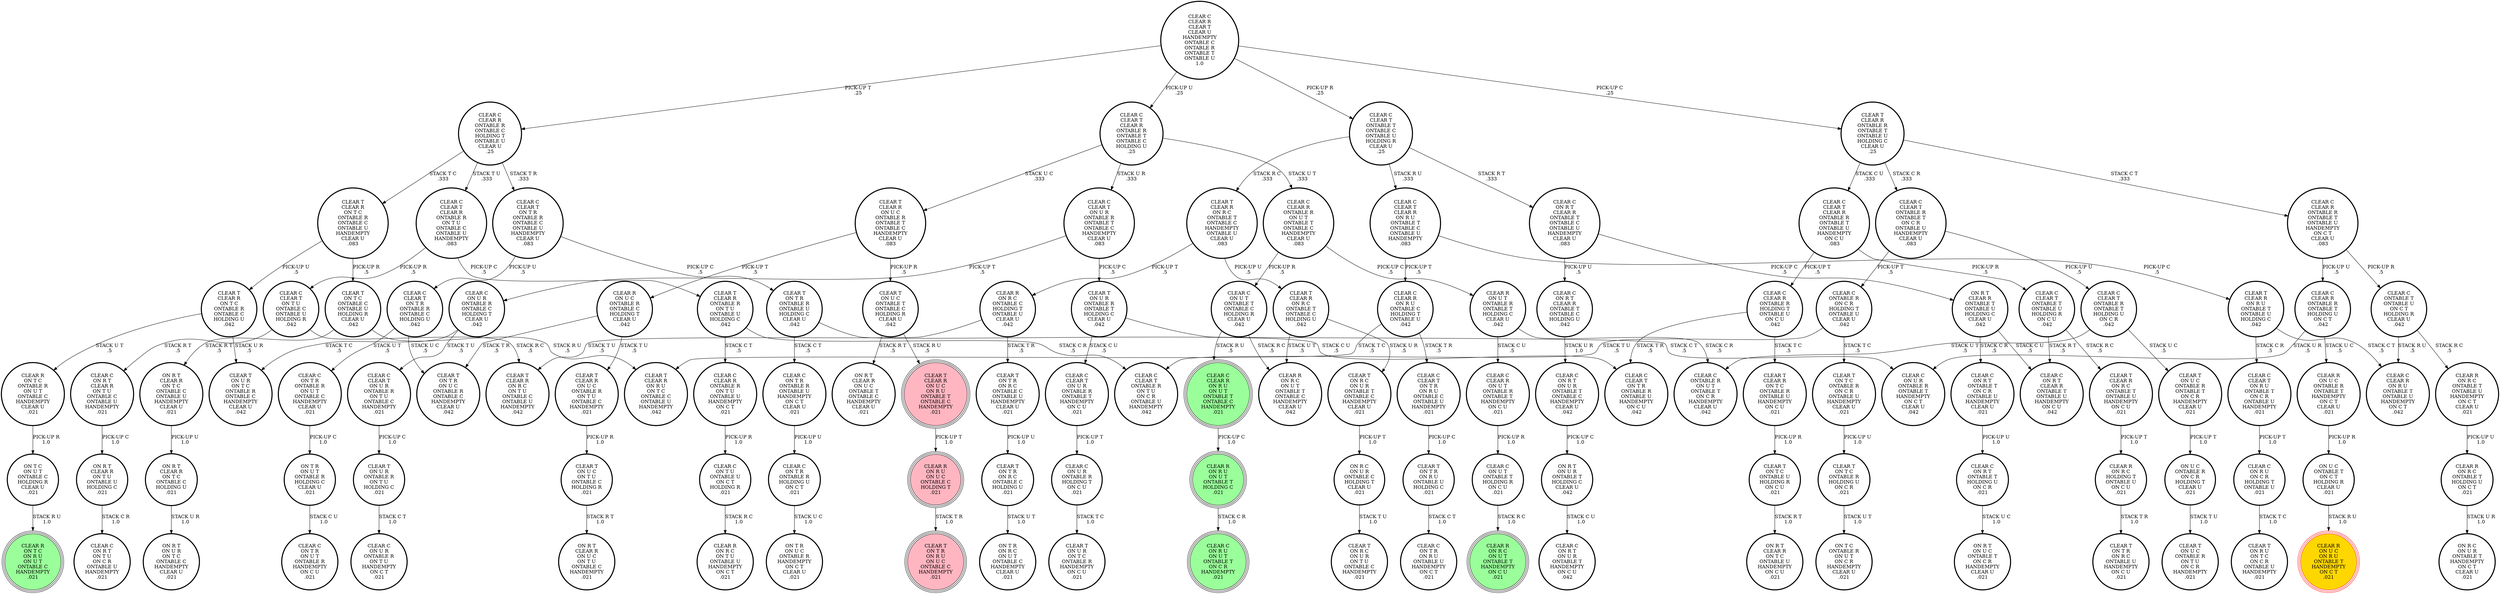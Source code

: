 digraph {
"CLEAR R\nON R C\nONTABLE T\nHOLDING U\nON C T\n.021\n" -> "ON R C\nON U R\nONTABLE T\nHANDEMPTY\nON C T\nCLEAR U\n.021\n"[label="STACK U R\n1.0\n"];
"CLEAR C\nON T R\nONTABLE R\nHOLDING U\nON C T\n.021\n" -> "ON T R\nON U C\nONTABLE R\nHANDEMPTY\nON C T\nCLEAR U\n.021\n"[label="STACK U C\n1.0\n"];
"CLEAR T\nCLEAR R\nON R C\nONTABLE T\nONTABLE C\nHOLDING U\n.042\n" -> "CLEAR T\nON R C\nON U R\nONTABLE T\nONTABLE C\nHANDEMPTY\nCLEAR U\n.021\n"[label="STACK U R\n.5\n"];
"CLEAR T\nCLEAR R\nON R C\nONTABLE T\nONTABLE C\nHOLDING U\n.042\n" -> "CLEAR R\nON R C\nON U T\nONTABLE T\nONTABLE C\nHANDEMPTY\nCLEAR U\n.042\n"[label="STACK U T\n.5\n"];
"CLEAR T\nON T R\nONTABLE R\nONTABLE U\nHOLDING C\nCLEAR U\n.042\n" -> "CLEAR C\nON T R\nONTABLE R\nONTABLE U\nHANDEMPTY\nON C T\nCLEAR U\n.021\n"[label="STACK C T\n.5\n"];
"CLEAR T\nON T R\nONTABLE R\nONTABLE U\nHOLDING C\nCLEAR U\n.042\n" -> "CLEAR C\nCLEAR T\nON T R\nONTABLE R\nONTABLE U\nHANDEMPTY\nON C U\n.042\n"[label="STACK C U\n.5\n"];
"CLEAR C\nON R T\nON U R\nONTABLE T\nONTABLE C\nHANDEMPTY\nCLEAR U\n.042\n" -> "ON R T\nON U R\nONTABLE T\nHOLDING C\nCLEAR U\n.042\n"[label="PICK-UP C\n1.0\n"];
"CLEAR C\nONTABLE T\nONTABLE U\nON C T\nHOLDING R\nCLEAR U\n.042\n" -> "CLEAR R\nON R C\nONTABLE T\nONTABLE U\nHANDEMPTY\nON C T\nCLEAR U\n.021\n"[label="STACK R C\n.5\n"];
"CLEAR C\nONTABLE T\nONTABLE U\nON C T\nHOLDING R\nCLEAR U\n.042\n" -> "CLEAR C\nCLEAR R\nON R U\nONTABLE T\nONTABLE U\nHANDEMPTY\nON C T\n.042\n"[label="STACK R U\n.5\n"];
"CLEAR T\nON T R\nON R U\nONTABLE U\nHOLDING C\n.021\n" -> "CLEAR C\nON T R\nON R U\nONTABLE U\nHANDEMPTY\nON C T\n.021\n"[label="STACK C T\n1.0\n"];
"CLEAR C\nCLEAR R\nONTABLE R\nONTABLE C\nHOLDING T\nONTABLE U\nCLEAR U\n.25\n" -> "CLEAR C\nCLEAR T\nCLEAR R\nONTABLE R\nON T U\nONTABLE C\nONTABLE U\nHANDEMPTY\n.083\n"[label="STACK T U\n.333\n"];
"CLEAR C\nCLEAR R\nONTABLE R\nONTABLE C\nHOLDING T\nONTABLE U\nCLEAR U\n.25\n" -> "CLEAR T\nCLEAR R\nON T C\nONTABLE R\nONTABLE C\nONTABLE U\nHANDEMPTY\nCLEAR U\n.083\n"[label="STACK T C\n.333\n"];
"CLEAR C\nCLEAR R\nONTABLE R\nONTABLE C\nHOLDING T\nONTABLE U\nCLEAR U\n.25\n" -> "CLEAR C\nCLEAR T\nON T R\nONTABLE R\nONTABLE C\nONTABLE U\nHANDEMPTY\nCLEAR U\n.083\n"[label="STACK T R\n.333\n"];
"CLEAR T\nCLEAR R\nON U C\nON R U\nONTABLE T\nONTABLE C\nHANDEMPTY\n.021\n" -> "CLEAR R\nON R U\nON U C\nONTABLE C\nHOLDING T\n.021\n"[label="PICK-UP T\n1.0\n"];
"CLEAR R\nON R C\nONTABLE C\nHOLDING T\nONTABLE U\nCLEAR U\n.042\n" -> "CLEAR T\nCLEAR R\nON R C\nON T U\nONTABLE C\nONTABLE U\nHANDEMPTY\n.042\n"[label="STACK T U\n.5\n"];
"CLEAR R\nON R C\nONTABLE C\nHOLDING T\nONTABLE U\nCLEAR U\n.042\n" -> "CLEAR T\nON T R\nON R C\nONTABLE C\nONTABLE U\nHANDEMPTY\nCLEAR U\n.021\n"[label="STACK T R\n.5\n"];
"CLEAR C\nCLEAR T\nON T R\nON R U\nONTABLE C\nONTABLE U\nHANDEMPTY\n.021\n" -> "CLEAR T\nON T R\nON R U\nONTABLE U\nHOLDING C\n.021\n"[label="PICK-UP C\n1.0\n"];
"CLEAR C\nON U R\nONTABLE R\nONTABLE C\nHOLDING T\nCLEAR U\n.042\n" -> "CLEAR T\nON U R\nON T C\nONTABLE R\nONTABLE C\nHANDEMPTY\nCLEAR U\n.042\n"[label="STACK T C\n.5\n"];
"CLEAR C\nON U R\nONTABLE R\nONTABLE C\nHOLDING T\nCLEAR U\n.042\n" -> "CLEAR C\nCLEAR T\nON U R\nONTABLE R\nON T U\nONTABLE C\nHANDEMPTY\n.021\n"[label="STACK T U\n.5\n"];
"CLEAR T\nON T R\nON R C\nONTABLE C\nHOLDING U\n.021\n" -> "ON T R\nON R C\nON U T\nONTABLE C\nHANDEMPTY\nCLEAR U\n.021\n"[label="STACK U T\n1.0\n"];
"CLEAR C\nCLEAR T\nON U R\nONTABLE R\nONTABLE T\nONTABLE C\nHANDEMPTY\nCLEAR U\n.083\n" -> "CLEAR T\nON U R\nONTABLE R\nONTABLE T\nHOLDING C\nCLEAR U\n.042\n"[label="PICK-UP C\n.5\n"];
"CLEAR C\nCLEAR T\nON U R\nONTABLE R\nONTABLE T\nONTABLE C\nHANDEMPTY\nCLEAR U\n.083\n" -> "CLEAR C\nON U R\nONTABLE R\nONTABLE C\nHOLDING T\nCLEAR U\n.042\n"[label="PICK-UP T\n.5\n"];
"CLEAR C\nON T R\nONTABLE R\nON U T\nONTABLE C\nHANDEMPTY\nCLEAR U\n.021\n" -> "ON T R\nON U T\nONTABLE R\nHOLDING C\nCLEAR U\n.021\n"[label="PICK-UP C\n1.0\n"];
"CLEAR C\nON U T\nONTABLE T\nHOLDING R\nON C U\n.021\n" -> "CLEAR R\nON R C\nON U T\nONTABLE T\nHANDEMPTY\nON C U\n.021\n"[label="STACK R C\n1.0\n"];
"CLEAR T\nCLEAR R\nON U C\nONTABLE R\nON T U\nONTABLE C\nHANDEMPTY\n.021\n" -> "CLEAR T\nON U C\nON T U\nONTABLE C\nHOLDING R\n.021\n"[label="PICK-UP R\n1.0\n"];
"CLEAR R\nON U T\nONTABLE R\nONTABLE T\nHOLDING C\nCLEAR U\n.042\n" -> "CLEAR C\nONTABLE R\nON U T\nONTABLE T\nON C R\nHANDEMPTY\nCLEAR U\n.042\n"[label="STACK C R\n.5\n"];
"CLEAR R\nON U T\nONTABLE R\nONTABLE T\nHOLDING C\nCLEAR U\n.042\n" -> "CLEAR C\nCLEAR R\nON U T\nONTABLE R\nONTABLE T\nHANDEMPTY\nON C U\n.021\n"[label="STACK C U\n.5\n"];
"CLEAR C\nCLEAR R\nONTABLE R\nHOLDING T\nONTABLE U\nON C U\n.042\n" -> "CLEAR C\nCLEAR T\nON T R\nONTABLE R\nONTABLE U\nHANDEMPTY\nON C U\n.042\n"[label="STACK T R\n.5\n"];
"CLEAR C\nCLEAR R\nONTABLE R\nHOLDING T\nONTABLE U\nON C U\n.042\n" -> "CLEAR T\nCLEAR R\nON T C\nONTABLE R\nONTABLE U\nHANDEMPTY\nON C U\n.021\n"[label="STACK T C\n.5\n"];
"CLEAR C\nCLEAR T\nCLEAR R\nONTABLE R\nONTABLE T\nONTABLE U\nHANDEMPTY\nON C U\n.083\n" -> "CLEAR C\nCLEAR R\nONTABLE R\nHOLDING T\nONTABLE U\nON C U\n.042\n"[label="PICK-UP T\n.5\n"];
"CLEAR C\nCLEAR T\nCLEAR R\nONTABLE R\nONTABLE T\nONTABLE U\nHANDEMPTY\nON C U\n.083\n" -> "CLEAR C\nCLEAR T\nONTABLE T\nONTABLE U\nHOLDING R\nON C U\n.042\n"[label="PICK-UP R\n.5\n"];
"ON U C\nONTABLE R\nON C R\nHOLDING T\nCLEAR U\n.021\n" -> "CLEAR T\nON U C\nONTABLE R\nON T U\nON C R\nHANDEMPTY\n.021\n"[label="STACK T U\n1.0\n"];
"CLEAR C\nON T U\nONTABLE U\nON C T\nHOLDING R\n.021\n" -> "CLEAR R\nON R C\nON T U\nONTABLE U\nHANDEMPTY\nON C T\n.021\n"[label="STACK R C\n1.0\n"];
"CLEAR T\nCLEAR R\nON T C\nONTABLE R\nONTABLE C\nHOLDING U\n.042\n" -> "CLEAR T\nON U R\nON T C\nONTABLE R\nONTABLE C\nHANDEMPTY\nCLEAR U\n.042\n"[label="STACK U R\n.5\n"];
"CLEAR T\nCLEAR R\nON T C\nONTABLE R\nONTABLE C\nHOLDING U\n.042\n" -> "CLEAR R\nON T C\nONTABLE R\nON U T\nONTABLE C\nHANDEMPTY\nCLEAR U\n.021\n"[label="STACK U T\n.5\n"];
"CLEAR T\nON T C\nONTABLE U\nHOLDING R\nON C U\n.021\n" -> "ON R T\nCLEAR R\nON T C\nONTABLE U\nHANDEMPTY\nON C U\n.021\n"[label="STACK R T\n1.0\n"];
"ON R C\nON U R\nONTABLE C\nHOLDING T\nCLEAR U\n.021\n" -> "CLEAR T\nON R C\nON U R\nON T U\nONTABLE C\nHANDEMPTY\n.021\n"[label="STACK T U\n1.0\n"];
"CLEAR C\nCLEAR R\nON R U\nON U T\nONTABLE T\nONTABLE C\nHANDEMPTY\n.021\n" -> "CLEAR R\nON R U\nON U T\nONTABLE T\nHOLDING C\n.021\n"[label="PICK-UP C\n1.0\n"];
"ON R T\nCLEAR R\nON T C\nONTABLE C\nHOLDING U\n.021\n" -> "ON R T\nON U R\nON T C\nONTABLE C\nHANDEMPTY\nCLEAR U\n.021\n"[label="STACK U R\n1.0\n"];
"CLEAR T\nON R C\nON U R\nONTABLE T\nONTABLE C\nHANDEMPTY\nCLEAR U\n.021\n" -> "ON R C\nON U R\nONTABLE C\nHOLDING T\nCLEAR U\n.021\n"[label="PICK-UP T\n1.0\n"];
"CLEAR R\nON T C\nONTABLE R\nON U T\nONTABLE C\nHANDEMPTY\nCLEAR U\n.021\n" -> "ON T C\nON U T\nONTABLE C\nHOLDING R\nCLEAR U\n.021\n"[label="PICK-UP R\n1.0\n"];
"CLEAR C\nCLEAR R\nONTABLE R\nONTABLE T\nONTABLE U\nHANDEMPTY\nON C T\nCLEAR U\n.083\n" -> "CLEAR C\nONTABLE T\nONTABLE U\nON C T\nHOLDING R\nCLEAR U\n.042\n"[label="PICK-UP R\n.5\n"];
"CLEAR C\nCLEAR R\nONTABLE R\nONTABLE T\nONTABLE U\nHANDEMPTY\nON C T\nCLEAR U\n.083\n" -> "CLEAR C\nCLEAR R\nONTABLE R\nONTABLE T\nHOLDING U\nON C T\n.042\n"[label="PICK-UP U\n.5\n"];
"CLEAR C\nON T R\nONTABLE R\nONTABLE U\nHANDEMPTY\nON C T\nCLEAR U\n.021\n" -> "CLEAR C\nON T R\nONTABLE R\nHOLDING U\nON C T\n.021\n"[label="PICK-UP U\n1.0\n"];
"CLEAR T\nON U R\nONTABLE R\nON T U\nHOLDING C\n.021\n" -> "CLEAR C\nON U R\nONTABLE R\nON T U\nHANDEMPTY\nON C T\n.021\n"[label="STACK C T\n1.0\n"];
"ON R T\nCLEAR R\nON T U\nONTABLE U\nHOLDING C\n.021\n" -> "CLEAR C\nON R T\nON T U\nON C R\nONTABLE U\nHANDEMPTY\n.021\n"[label="STACK C R\n1.0\n"];
"CLEAR C\nON R T\nCLEAR R\nONTABLE T\nONTABLE C\nHOLDING U\n.042\n" -> "CLEAR C\nON R T\nON U R\nONTABLE T\nONTABLE C\nHANDEMPTY\nCLEAR U\n.042\n"[label="STACK U R\n1.0\n"];
"CLEAR C\nCLEAR T\nON T R\nONTABLE R\nONTABLE C\nONTABLE U\nHANDEMPTY\nCLEAR U\n.083\n" -> "CLEAR C\nCLEAR T\nON T R\nONTABLE R\nONTABLE C\nHOLDING U\n.042\n"[label="PICK-UP U\n.5\n"];
"CLEAR C\nCLEAR T\nON T R\nONTABLE R\nONTABLE C\nONTABLE U\nHANDEMPTY\nCLEAR U\n.083\n" -> "CLEAR T\nON T R\nONTABLE R\nONTABLE U\nHOLDING C\nCLEAR U\n.042\n"[label="PICK-UP C\n.5\n"];
"CLEAR C\nCLEAR T\nCLEAR R\nONTABLE R\nON T U\nONTABLE C\nONTABLE U\nHANDEMPTY\n.083\n" -> "CLEAR T\nCLEAR R\nONTABLE R\nON T U\nONTABLE U\nHOLDING C\n.042\n"[label="PICK-UP C\n.5\n"];
"CLEAR C\nCLEAR T\nCLEAR R\nONTABLE R\nON T U\nONTABLE C\nONTABLE U\nHANDEMPTY\n.083\n" -> "CLEAR C\nCLEAR T\nON T U\nONTABLE C\nONTABLE U\nHOLDING R\n.042\n"[label="PICK-UP R\n.5\n"];
"CLEAR C\nONTABLE R\nON C R\nHOLDING T\nONTABLE U\nCLEAR U\n.042\n" -> "CLEAR C\nCLEAR T\nONTABLE R\nON T U\nON C R\nONTABLE U\nHANDEMPTY\n.042\n"[label="STACK T U\n.5\n"];
"CLEAR C\nONTABLE R\nON C R\nHOLDING T\nONTABLE U\nCLEAR U\n.042\n" -> "CLEAR T\nON T C\nONTABLE R\nON C R\nONTABLE U\nHANDEMPTY\nCLEAR U\n.021\n"[label="STACK T C\n.5\n"];
"CLEAR C\nON R T\nONTABLE T\nHOLDING U\nON C R\n.021\n" -> "ON R T\nON U C\nONTABLE T\nON C R\nHANDEMPTY\nCLEAR U\n.021\n"[label="STACK U C\n1.0\n"];
"ON R T\nON U R\nONTABLE T\nHOLDING C\nCLEAR U\n.042\n" -> "CLEAR C\nON R T\nON U R\nONTABLE T\nHANDEMPTY\nON C U\n.042\n"[label="STACK C U\n1.0\n"];
"CLEAR C\nCLEAR R\nON U T\nONTABLE R\nONTABLE T\nHANDEMPTY\nON C U\n.021\n" -> "CLEAR C\nON U T\nONTABLE T\nHOLDING R\nON C U\n.021\n"[label="PICK-UP R\n1.0\n"];
"CLEAR T\nON T R\nON R C\nONTABLE C\nONTABLE U\nHANDEMPTY\nCLEAR U\n.021\n" -> "CLEAR T\nON T R\nON R C\nONTABLE C\nHOLDING U\n.021\n"[label="PICK-UP U\n1.0\n"];
"ON T C\nON U T\nONTABLE C\nHOLDING R\nCLEAR U\n.021\n" -> "CLEAR R\nON T C\nON R U\nON U T\nONTABLE C\nHANDEMPTY\n.021\n"[label="STACK R U\n1.0\n"];
"ON U C\nONTABLE T\nON C T\nHOLDING R\nCLEAR U\n.021\n" -> "CLEAR R\nON U C\nON R U\nONTABLE T\nHANDEMPTY\nON C T\n.021\n"[label="STACK R U\n1.0\n"];
"CLEAR C\nCLEAR R\nON R U\nONTABLE C\nHOLDING T\nONTABLE U\n.042\n" -> "CLEAR C\nCLEAR T\nON T R\nON R U\nONTABLE C\nONTABLE U\nHANDEMPTY\n.021\n"[label="STACK T R\n.5\n"];
"CLEAR C\nCLEAR R\nON R U\nONTABLE C\nHOLDING T\nONTABLE U\n.042\n" -> "CLEAR T\nCLEAR R\nON R U\nON T C\nONTABLE C\nONTABLE U\nHANDEMPTY\n.042\n"[label="STACK T C\n.5\n"];
"CLEAR T\nON T C\nONTABLE C\nONTABLE U\nHOLDING R\nCLEAR U\n.042\n" -> "ON R T\nCLEAR R\nON T C\nONTABLE C\nONTABLE U\nHANDEMPTY\nCLEAR U\n.021\n"[label="STACK R T\n.5\n"];
"CLEAR T\nON T C\nONTABLE C\nONTABLE U\nHOLDING R\nCLEAR U\n.042\n" -> "CLEAR T\nCLEAR R\nON R U\nON T C\nONTABLE C\nONTABLE U\nHANDEMPTY\n.042\n"[label="STACK R U\n.5\n"];
"CLEAR R\nON R U\nON U T\nONTABLE T\nHOLDING C\n.021\n" -> "CLEAR C\nON R U\nON U T\nONTABLE T\nON C R\nHANDEMPTY\n.021\n"[label="STACK C R\n1.0\n"];
"CLEAR R\nON R C\nHOLDING T\nONTABLE U\nON C U\n.021\n" -> "CLEAR T\nON T R\nON R C\nONTABLE U\nHANDEMPTY\nON C U\n.021\n"[label="STACK T R\n1.0\n"];
"CLEAR T\nCLEAR R\nON T C\nONTABLE R\nONTABLE C\nONTABLE U\nHANDEMPTY\nCLEAR U\n.083\n" -> "CLEAR T\nCLEAR R\nON T C\nONTABLE R\nONTABLE C\nHOLDING U\n.042\n"[label="PICK-UP U\n.5\n"];
"CLEAR T\nCLEAR R\nON T C\nONTABLE R\nONTABLE C\nONTABLE U\nHANDEMPTY\nCLEAR U\n.083\n" -> "CLEAR T\nON T C\nONTABLE C\nONTABLE U\nHOLDING R\nCLEAR U\n.042\n"[label="PICK-UP R\n.5\n"];
"ON R T\nCLEAR R\nONTABLE T\nONTABLE U\nHOLDING C\nCLEAR U\n.042\n" -> "CLEAR C\nON R T\nCLEAR R\nONTABLE T\nONTABLE U\nHANDEMPTY\nON C U\n.042\n"[label="STACK C U\n.5\n"];
"ON R T\nCLEAR R\nONTABLE T\nONTABLE U\nHOLDING C\nCLEAR U\n.042\n" -> "CLEAR C\nON R T\nONTABLE T\nON C R\nONTABLE U\nHANDEMPTY\nCLEAR U\n.021\n"[label="STACK C R\n.5\n"];
"CLEAR T\nON U C\nON T U\nONTABLE C\nHOLDING R\n.021\n" -> "ON R T\nCLEAR R\nON U C\nON T U\nONTABLE C\nHANDEMPTY\n.021\n"[label="STACK R T\n1.0\n"];
"CLEAR R\nON R C\nONTABLE T\nONTABLE U\nHANDEMPTY\nON C T\nCLEAR U\n.021\n" -> "CLEAR R\nON R C\nONTABLE T\nHOLDING U\nON C T\n.021\n"[label="PICK-UP U\n1.0\n"];
"CLEAR T\nCLEAR R\nON U C\nONTABLE R\nONTABLE T\nONTABLE C\nHANDEMPTY\nCLEAR U\n.083\n" -> "CLEAR R\nON U C\nONTABLE R\nONTABLE C\nHOLDING T\nCLEAR U\n.042\n"[label="PICK-UP T\n.5\n"];
"CLEAR T\nCLEAR R\nON U C\nONTABLE R\nONTABLE T\nONTABLE C\nHANDEMPTY\nCLEAR U\n.083\n" -> "CLEAR T\nON U C\nONTABLE T\nONTABLE C\nHOLDING R\nCLEAR U\n.042\n"[label="PICK-UP R\n.5\n"];
"CLEAR T\nCLEAR R\nON R C\nONTABLE T\nONTABLE C\nHANDEMPTY\nONTABLE U\nCLEAR U\n.083\n" -> "CLEAR T\nCLEAR R\nON R C\nONTABLE T\nONTABLE C\nHOLDING U\n.042\n"[label="PICK-UP U\n.5\n"];
"CLEAR T\nCLEAR R\nON R C\nONTABLE T\nONTABLE C\nHANDEMPTY\nONTABLE U\nCLEAR U\n.083\n" -> "CLEAR R\nON R C\nONTABLE C\nHOLDING T\nONTABLE U\nCLEAR U\n.042\n"[label="PICK-UP T\n.5\n"];
"CLEAR C\nCLEAR R\nONTABLE R\nONTABLE T\nHOLDING U\nON C T\n.042\n" -> "CLEAR R\nON U C\nONTABLE R\nONTABLE T\nHANDEMPTY\nON C T\nCLEAR U\n.021\n"[label="STACK U C\n.5\n"];
"CLEAR C\nCLEAR R\nONTABLE R\nONTABLE T\nHOLDING U\nON C T\n.042\n" -> "CLEAR C\nON U R\nONTABLE R\nONTABLE T\nHANDEMPTY\nON C T\nCLEAR U\n.042\n"[label="STACK U R\n.5\n"];
"CLEAR C\nCLEAR T\nONTABLE T\nONTABLE U\nHOLDING R\nON C U\n.042\n" -> "CLEAR C\nON R T\nCLEAR R\nONTABLE T\nONTABLE U\nHANDEMPTY\nON C U\n.042\n"[label="STACK R T\n.5\n"];
"CLEAR C\nCLEAR T\nONTABLE T\nONTABLE U\nHOLDING R\nON C U\n.042\n" -> "CLEAR T\nCLEAR R\nON R C\nONTABLE T\nONTABLE U\nHANDEMPTY\nON C U\n.021\n"[label="STACK R C\n.5\n"];
"CLEAR T\nCLEAR R\nON R U\nONTABLE T\nONTABLE U\nHOLDING C\n.042\n" -> "CLEAR C\nCLEAR R\nON R U\nONTABLE T\nONTABLE U\nHANDEMPTY\nON C T\n.042\n"[label="STACK C T\n.5\n"];
"CLEAR T\nCLEAR R\nON R U\nONTABLE T\nONTABLE U\nHOLDING C\n.042\n" -> "CLEAR C\nCLEAR T\nON R U\nONTABLE T\nON C R\nONTABLE U\nHANDEMPTY\n.021\n"[label="STACK C R\n.5\n"];
"CLEAR C\nCLEAR T\nONTABLE R\nONTABLE T\nON C R\nONTABLE U\nHANDEMPTY\nCLEAR U\n.083\n" -> "CLEAR C\nONTABLE R\nON C R\nHOLDING T\nONTABLE U\nCLEAR U\n.042\n"[label="PICK-UP T\n.5\n"];
"CLEAR C\nCLEAR T\nONTABLE R\nONTABLE T\nON C R\nONTABLE U\nHANDEMPTY\nCLEAR U\n.083\n" -> "CLEAR C\nCLEAR T\nONTABLE R\nONTABLE T\nHOLDING U\nON C R\n.042\n"[label="PICK-UP U\n.5\n"];
"CLEAR C\nCLEAR T\nCLEAR R\nON R U\nONTABLE T\nONTABLE C\nONTABLE U\nHANDEMPTY\n.083\n" -> "CLEAR T\nCLEAR R\nON R U\nONTABLE T\nONTABLE U\nHOLDING C\n.042\n"[label="PICK-UP C\n.5\n"];
"CLEAR C\nCLEAR T\nCLEAR R\nON R U\nONTABLE T\nONTABLE C\nONTABLE U\nHANDEMPTY\n.083\n" -> "CLEAR C\nCLEAR R\nON R U\nONTABLE C\nHOLDING T\nONTABLE U\n.042\n"[label="PICK-UP T\n.5\n"];
"CLEAR C\nCLEAR T\nON T R\nONTABLE R\nONTABLE C\nHOLDING U\n.042\n" -> "CLEAR T\nON T R\nON U C\nONTABLE R\nONTABLE C\nHANDEMPTY\nCLEAR U\n.042\n"[label="STACK U C\n.5\n"];
"CLEAR C\nCLEAR T\nON T R\nONTABLE R\nONTABLE C\nHOLDING U\n.042\n" -> "CLEAR C\nON T R\nONTABLE R\nON U T\nONTABLE C\nHANDEMPTY\nCLEAR U\n.021\n"[label="STACK U T\n.5\n"];
"ON R T\nCLEAR R\nON T C\nONTABLE C\nONTABLE U\nHANDEMPTY\nCLEAR U\n.021\n" -> "ON R T\nCLEAR R\nON T C\nONTABLE C\nHOLDING U\n.021\n"[label="PICK-UP U\n1.0\n"];
"CLEAR T\nON U C\nONTABLE R\nONTABLE T\nON C R\nHANDEMPTY\nCLEAR U\n.021\n" -> "ON U C\nONTABLE R\nON C R\nHOLDING T\nCLEAR U\n.021\n"[label="PICK-UP T\n1.0\n"];
"ON T R\nON U T\nONTABLE R\nHOLDING C\nCLEAR U\n.021\n" -> "CLEAR C\nON T R\nON U T\nONTABLE R\nHANDEMPTY\nON C U\n.021\n"[label="STACK C U\n1.0\n"];
"CLEAR T\nCLEAR R\nON T C\nONTABLE R\nONTABLE U\nHANDEMPTY\nON C U\n.021\n" -> "CLEAR T\nON T C\nONTABLE U\nHOLDING R\nON C U\n.021\n"[label="PICK-UP R\n1.0\n"];
"CLEAR C\nCLEAR T\nCLEAR R\nONTABLE R\nONTABLE T\nONTABLE C\nHOLDING U\n.25\n" -> "CLEAR T\nCLEAR R\nON U C\nONTABLE R\nONTABLE T\nONTABLE C\nHANDEMPTY\nCLEAR U\n.083\n"[label="STACK U C\n.333\n"];
"CLEAR C\nCLEAR T\nCLEAR R\nONTABLE R\nONTABLE T\nONTABLE C\nHOLDING U\n.25\n" -> "CLEAR C\nCLEAR T\nON U R\nONTABLE R\nONTABLE T\nONTABLE C\nHANDEMPTY\nCLEAR U\n.083\n"[label="STACK U R\n.333\n"];
"CLEAR C\nCLEAR T\nCLEAR R\nONTABLE R\nONTABLE T\nONTABLE C\nHOLDING U\n.25\n" -> "CLEAR C\nCLEAR R\nONTABLE R\nON U T\nONTABLE T\nONTABLE C\nHANDEMPTY\nCLEAR U\n.083\n"[label="STACK U T\n.333\n"];
"CLEAR R\nON R U\nON U C\nONTABLE C\nHOLDING T\n.021\n" -> "CLEAR T\nON T R\nON R U\nON U C\nONTABLE C\nHANDEMPTY\n.021\n"[label="STACK T R\n1.0\n"];
"CLEAR C\nCLEAR T\nON U R\nONTABLE R\nON T U\nONTABLE C\nHANDEMPTY\n.021\n" -> "CLEAR T\nON U R\nONTABLE R\nON T U\nHOLDING C\n.021\n"[label="PICK-UP C\n1.0\n"];
"CLEAR C\nCLEAR R\nCLEAR T\nCLEAR U\nHANDEMPTY\nONTABLE C\nONTABLE R\nONTABLE T\nONTABLE U\n1.0\n" -> "CLEAR C\nCLEAR T\nONTABLE T\nONTABLE C\nONTABLE U\nHOLDING R\nCLEAR U\n.25\n"[label="PICK-UP R\n.25\n"];
"CLEAR C\nCLEAR R\nCLEAR T\nCLEAR U\nHANDEMPTY\nONTABLE C\nONTABLE R\nONTABLE T\nONTABLE U\n1.0\n" -> "CLEAR C\nCLEAR T\nCLEAR R\nONTABLE R\nONTABLE T\nONTABLE C\nHOLDING U\n.25\n"[label="PICK-UP U\n.25\n"];
"CLEAR C\nCLEAR R\nCLEAR T\nCLEAR U\nHANDEMPTY\nONTABLE C\nONTABLE R\nONTABLE T\nONTABLE U\n1.0\n" -> "CLEAR C\nCLEAR R\nONTABLE R\nONTABLE C\nHOLDING T\nONTABLE U\nCLEAR U\n.25\n"[label="PICK-UP T\n.25\n"];
"CLEAR C\nCLEAR R\nCLEAR T\nCLEAR U\nHANDEMPTY\nONTABLE C\nONTABLE R\nONTABLE T\nONTABLE U\n1.0\n" -> "CLEAR T\nCLEAR R\nONTABLE R\nONTABLE T\nONTABLE U\nHOLDING C\nCLEAR U\n.25\n"[label="PICK-UP C\n.25\n"];
"CLEAR T\nON T C\nONTABLE R\nHOLDING U\nON C R\n.021\n" -> "ON T C\nONTABLE R\nON U T\nON C R\nHANDEMPTY\nCLEAR U\n.021\n"[label="STACK U T\n1.0\n"];
"CLEAR C\nCLEAR T\nON U R\nONTABLE R\nONTABLE T\nHANDEMPTY\nON C U\n.021\n" -> "CLEAR C\nON U R\nONTABLE R\nHOLDING T\nON C U\n.021\n"[label="PICK-UP T\n1.0\n"];
"CLEAR C\nON R T\nCLEAR R\nONTABLE T\nONTABLE C\nONTABLE U\nHANDEMPTY\nCLEAR U\n.083\n" -> "ON R T\nCLEAR R\nONTABLE T\nONTABLE U\nHOLDING C\nCLEAR U\n.042\n"[label="PICK-UP C\n.5\n"];
"CLEAR C\nON R T\nCLEAR R\nONTABLE T\nONTABLE C\nONTABLE U\nHANDEMPTY\nCLEAR U\n.083\n" -> "CLEAR C\nON R T\nCLEAR R\nONTABLE T\nONTABLE C\nHOLDING U\n.042\n"[label="PICK-UP U\n.5\n"];
"CLEAR R\nON U C\nONTABLE R\nONTABLE C\nHOLDING T\nCLEAR U\n.042\n" -> "CLEAR T\nCLEAR R\nON U C\nONTABLE R\nON T U\nONTABLE C\nHANDEMPTY\n.021\n"[label="STACK T U\n.5\n"];
"CLEAR R\nON U C\nONTABLE R\nONTABLE C\nHOLDING T\nCLEAR U\n.042\n" -> "CLEAR T\nON T R\nON U C\nONTABLE R\nONTABLE C\nHANDEMPTY\nCLEAR U\n.042\n"[label="STACK T R\n.5\n"];
"CLEAR C\nCLEAR R\nONTABLE R\nON T U\nONTABLE U\nHANDEMPTY\nON C T\n.021\n" -> "CLEAR C\nON T U\nONTABLE U\nON C T\nHOLDING R\n.021\n"[label="PICK-UP R\n1.0\n"];
"CLEAR C\nON R U\nON C R\nHOLDING T\nONTABLE U\n.021\n" -> "CLEAR T\nON R U\nON T C\nON C R\nONTABLE U\nHANDEMPTY\n.021\n"[label="STACK T C\n1.0\n"];
"CLEAR C\nON U R\nONTABLE R\nHOLDING T\nON C U\n.021\n" -> "CLEAR T\nON U R\nON T C\nONTABLE R\nHANDEMPTY\nON C U\n.021\n"[label="STACK T C\n1.0\n"];
"CLEAR C\nCLEAR T\nON R U\nONTABLE T\nON C R\nONTABLE U\nHANDEMPTY\n.021\n" -> "CLEAR C\nON R U\nON C R\nHOLDING T\nONTABLE U\n.021\n"[label="PICK-UP T\n1.0\n"];
"CLEAR T\nON U C\nONTABLE T\nONTABLE C\nHOLDING R\nCLEAR U\n.042\n" -> "CLEAR T\nCLEAR R\nON U C\nON R U\nONTABLE T\nONTABLE C\nHANDEMPTY\n.021\n"[label="STACK R U\n.5\n"];
"CLEAR T\nON U C\nONTABLE T\nONTABLE C\nHOLDING R\nCLEAR U\n.042\n" -> "ON R T\nCLEAR R\nON U C\nONTABLE T\nONTABLE C\nHANDEMPTY\nCLEAR U\n.021\n"[label="STACK R T\n.5\n"];
"CLEAR C\nCLEAR R\nONTABLE R\nON U T\nONTABLE T\nONTABLE C\nHANDEMPTY\nCLEAR U\n.083\n" -> "CLEAR C\nON U T\nONTABLE T\nONTABLE C\nHOLDING R\nCLEAR U\n.042\n"[label="PICK-UP R\n.5\n"];
"CLEAR C\nCLEAR R\nONTABLE R\nON U T\nONTABLE T\nONTABLE C\nHANDEMPTY\nCLEAR U\n.083\n" -> "CLEAR R\nON U T\nONTABLE R\nONTABLE T\nHOLDING C\nCLEAR U\n.042\n"[label="PICK-UP C\n.5\n"];
"CLEAR C\nCLEAR T\nONTABLE R\nONTABLE T\nHOLDING U\nON C R\n.042\n" -> "CLEAR T\nON U C\nONTABLE R\nONTABLE T\nON C R\nHANDEMPTY\nCLEAR U\n.021\n"[label="STACK U C\n.5\n"];
"CLEAR C\nCLEAR T\nONTABLE R\nONTABLE T\nHOLDING U\nON C R\n.042\n" -> "CLEAR C\nONTABLE R\nON U T\nONTABLE T\nON C R\nHANDEMPTY\nCLEAR U\n.042\n"[label="STACK U T\n.5\n"];
"CLEAR R\nON U C\nONTABLE R\nONTABLE T\nHANDEMPTY\nON C T\nCLEAR U\n.021\n" -> "ON U C\nONTABLE T\nON C T\nHOLDING R\nCLEAR U\n.021\n"[label="PICK-UP R\n1.0\n"];
"CLEAR C\nON U T\nONTABLE T\nONTABLE C\nHOLDING R\nCLEAR U\n.042\n" -> "CLEAR C\nCLEAR R\nON R U\nON U T\nONTABLE T\nONTABLE C\nHANDEMPTY\n.021\n"[label="STACK R U\n.5\n"];
"CLEAR C\nON U T\nONTABLE T\nONTABLE C\nHOLDING R\nCLEAR U\n.042\n" -> "CLEAR R\nON R C\nON U T\nONTABLE T\nONTABLE C\nHANDEMPTY\nCLEAR U\n.042\n"[label="STACK R C\n.5\n"];
"CLEAR T\nON U R\nONTABLE R\nONTABLE T\nHOLDING C\nCLEAR U\n.042\n" -> "CLEAR C\nON U R\nONTABLE R\nONTABLE T\nHANDEMPTY\nON C T\nCLEAR U\n.042\n"[label="STACK C T\n.5\n"];
"CLEAR T\nON U R\nONTABLE R\nONTABLE T\nHOLDING C\nCLEAR U\n.042\n" -> "CLEAR C\nCLEAR T\nON U R\nONTABLE R\nONTABLE T\nHANDEMPTY\nON C U\n.021\n"[label="STACK C U\n.5\n"];
"CLEAR C\nCLEAR T\nON T U\nONTABLE C\nONTABLE U\nHOLDING R\n.042\n" -> "CLEAR C\nON R T\nCLEAR R\nON T U\nONTABLE C\nONTABLE U\nHANDEMPTY\n.021\n"[label="STACK R T\n.5\n"];
"CLEAR C\nCLEAR T\nON T U\nONTABLE C\nONTABLE U\nHOLDING R\n.042\n" -> "CLEAR T\nCLEAR R\nON R C\nON T U\nONTABLE C\nONTABLE U\nHANDEMPTY\n.042\n"[label="STACK R C\n.5\n"];
"CLEAR C\nCLEAR T\nONTABLE T\nONTABLE C\nONTABLE U\nHOLDING R\nCLEAR U\n.25\n" -> "CLEAR C\nON R T\nCLEAR R\nONTABLE T\nONTABLE C\nONTABLE U\nHANDEMPTY\nCLEAR U\n.083\n"[label="STACK R T\n.333\n"];
"CLEAR C\nCLEAR T\nONTABLE T\nONTABLE C\nONTABLE U\nHOLDING R\nCLEAR U\n.25\n" -> "CLEAR C\nCLEAR T\nCLEAR R\nON R U\nONTABLE T\nONTABLE C\nONTABLE U\nHANDEMPTY\n.083\n"[label="STACK R U\n.333\n"];
"CLEAR C\nCLEAR T\nONTABLE T\nONTABLE C\nONTABLE U\nHOLDING R\nCLEAR U\n.25\n" -> "CLEAR T\nCLEAR R\nON R C\nONTABLE T\nONTABLE C\nHANDEMPTY\nONTABLE U\nCLEAR U\n.083\n"[label="STACK R C\n.333\n"];
"CLEAR T\nCLEAR R\nONTABLE R\nONTABLE T\nONTABLE U\nHOLDING C\nCLEAR U\n.25\n" -> "CLEAR C\nCLEAR R\nONTABLE R\nONTABLE T\nONTABLE U\nHANDEMPTY\nON C T\nCLEAR U\n.083\n"[label="STACK C T\n.333\n"];
"CLEAR T\nCLEAR R\nONTABLE R\nONTABLE T\nONTABLE U\nHOLDING C\nCLEAR U\n.25\n" -> "CLEAR C\nCLEAR T\nONTABLE R\nONTABLE T\nON C R\nONTABLE U\nHANDEMPTY\nCLEAR U\n.083\n"[label="STACK C R\n.333\n"];
"CLEAR T\nCLEAR R\nONTABLE R\nONTABLE T\nONTABLE U\nHOLDING C\nCLEAR U\n.25\n" -> "CLEAR C\nCLEAR T\nCLEAR R\nONTABLE R\nONTABLE T\nONTABLE U\nHANDEMPTY\nON C U\n.083\n"[label="STACK C U\n.333\n"];
"CLEAR C\nON R T\nCLEAR R\nON T U\nONTABLE C\nONTABLE U\nHANDEMPTY\n.021\n" -> "ON R T\nCLEAR R\nON T U\nONTABLE U\nHOLDING C\n.021\n"[label="PICK-UP C\n1.0\n"];
"CLEAR T\nON T C\nONTABLE R\nON C R\nONTABLE U\nHANDEMPTY\nCLEAR U\n.021\n" -> "CLEAR T\nON T C\nONTABLE R\nHOLDING U\nON C R\n.021\n"[label="PICK-UP U\n1.0\n"];
"CLEAR T\nCLEAR R\nONTABLE R\nON T U\nONTABLE U\nHOLDING C\n.042\n" -> "CLEAR C\nCLEAR R\nONTABLE R\nON T U\nONTABLE U\nHANDEMPTY\nON C T\n.021\n"[label="STACK C T\n.5\n"];
"CLEAR T\nCLEAR R\nONTABLE R\nON T U\nONTABLE U\nHOLDING C\n.042\n" -> "CLEAR C\nCLEAR T\nONTABLE R\nON T U\nON C R\nONTABLE U\nHANDEMPTY\n.042\n"[label="STACK C R\n.5\n"];
"CLEAR T\nCLEAR R\nON R C\nONTABLE T\nONTABLE U\nHANDEMPTY\nON C U\n.021\n" -> "CLEAR R\nON R C\nHOLDING T\nONTABLE U\nON C U\n.021\n"[label="PICK-UP T\n1.0\n"];
"CLEAR C\nON R T\nONTABLE T\nON C R\nONTABLE U\nHANDEMPTY\nCLEAR U\n.021\n" -> "CLEAR C\nON R T\nONTABLE T\nHOLDING U\nON C R\n.021\n"[label="PICK-UP U\n1.0\n"];
"CLEAR T\nON U R\nON T C\nONTABLE R\nHANDEMPTY\nON C U\n.021\n" [shape=circle, penwidth=3];
"CLEAR C\nON R T\nON T U\nON C R\nONTABLE U\nHANDEMPTY\n.021\n" [shape=circle, penwidth=3];
"CLEAR T\nON U R\nON T C\nONTABLE R\nONTABLE C\nHANDEMPTY\nCLEAR U\n.042\n" [shape=circle, penwidth=3];
"CLEAR C\nON R T\nON U R\nONTABLE T\nHANDEMPTY\nON C U\n.042\n" [shape=circle, penwidth=3];
"CLEAR R\nON U C\nON R U\nONTABLE T\nHANDEMPTY\nON C T\n.021\n" [shape=circle, style=filled color=red, fillcolor=gold, peripheries=3];
"ON T R\nON U C\nONTABLE R\nHANDEMPTY\nON C T\nCLEAR U\n.021\n" [shape=circle, penwidth=3];
"CLEAR T\nCLEAR R\nON R U\nON T C\nONTABLE C\nONTABLE U\nHANDEMPTY\n.042\n" [shape=circle, penwidth=3];
"CLEAR C\nON T R\nON R U\nONTABLE U\nHANDEMPTY\nON C T\n.021\n" [shape=circle, penwidth=3];
"ON R T\nCLEAR R\nON U C\nONTABLE T\nONTABLE C\nHANDEMPTY\nCLEAR U\n.021\n" [shape=circle, penwidth=3];
"CLEAR T\nON R U\nON T C\nON C R\nONTABLE U\nHANDEMPTY\n.021\n" [shape=circle, penwidth=3];
"CLEAR C\nONTABLE R\nON U T\nONTABLE T\nON C R\nHANDEMPTY\nCLEAR U\n.042\n" [shape=circle, penwidth=3];
"CLEAR C\nON R T\nCLEAR R\nONTABLE T\nONTABLE U\nHANDEMPTY\nON C U\n.042\n" [shape=circle, penwidth=3];
"CLEAR T\nON R C\nON U R\nON T U\nONTABLE C\nHANDEMPTY\n.021\n" [shape=circle, penwidth=3];
"CLEAR C\nON R U\nON U T\nONTABLE T\nON C R\nHANDEMPTY\n.021\n" [shape=circle, style=filled, fillcolor=palegreen1, peripheries=3];
"CLEAR C\nCLEAR T\nONTABLE R\nON T U\nON C R\nONTABLE U\nHANDEMPTY\n.042\n" [shape=circle, penwidth=3];
"CLEAR C\nCLEAR T\nON T R\nONTABLE R\nONTABLE U\nHANDEMPTY\nON C U\n.042\n" [shape=circle, penwidth=3];
"CLEAR T\nON T R\nON R C\nONTABLE U\nHANDEMPTY\nON C U\n.021\n" [shape=circle, penwidth=3];
"CLEAR C\nCLEAR R\nON R U\nONTABLE T\nONTABLE U\nHANDEMPTY\nON C T\n.042\n" [shape=circle, penwidth=3];
"CLEAR R\nON R C\nON T U\nONTABLE U\nHANDEMPTY\nON C T\n.021\n" [shape=circle, penwidth=3];
"ON R T\nON U C\nONTABLE T\nON C R\nHANDEMPTY\nCLEAR U\n.021\n" [shape=circle, penwidth=3];
"ON T R\nON R C\nON U T\nONTABLE C\nHANDEMPTY\nCLEAR U\n.021\n" [shape=circle, penwidth=3];
"CLEAR C\nON U R\nONTABLE R\nONTABLE T\nHANDEMPTY\nON C T\nCLEAR U\n.042\n" [shape=circle, penwidth=3];
"ON R T\nCLEAR R\nON U C\nON T U\nONTABLE C\nHANDEMPTY\n.021\n" [shape=circle, penwidth=3];
"CLEAR T\nON T R\nON U C\nONTABLE R\nONTABLE C\nHANDEMPTY\nCLEAR U\n.042\n" [shape=circle, penwidth=3];
"ON T C\nONTABLE R\nON U T\nON C R\nHANDEMPTY\nCLEAR U\n.021\n" [shape=circle, penwidth=3];
"CLEAR T\nON U C\nONTABLE R\nON T U\nON C R\nHANDEMPTY\n.021\n" [shape=circle, penwidth=3];
"CLEAR T\nON T R\nON R U\nON U C\nONTABLE C\nHANDEMPTY\n.021\n" [shape=circle, style=filled, fillcolor=lightpink, peripheries=3];
"CLEAR C\nON U R\nONTABLE R\nON T U\nHANDEMPTY\nON C T\n.021\n" [shape=circle, penwidth=3];
"ON R T\nON U R\nON T C\nONTABLE C\nHANDEMPTY\nCLEAR U\n.021\n" [shape=circle, penwidth=3];
"ON R C\nON U R\nONTABLE T\nHANDEMPTY\nON C T\nCLEAR U\n.021\n" [shape=circle, penwidth=3];
"CLEAR T\nCLEAR R\nON R C\nON T U\nONTABLE C\nONTABLE U\nHANDEMPTY\n.042\n" [shape=circle, penwidth=3];
"CLEAR C\nON T R\nON U T\nONTABLE R\nHANDEMPTY\nON C U\n.021\n" [shape=circle, penwidth=3];
"CLEAR R\nON R C\nON U T\nONTABLE T\nONTABLE C\nHANDEMPTY\nCLEAR U\n.042\n" [shape=circle, penwidth=3];
"CLEAR R\nON R C\nON U T\nONTABLE T\nHANDEMPTY\nON C U\n.021\n" [shape=circle, style=filled, fillcolor=palegreen1, peripheries=3];
"CLEAR R\nON T C\nON R U\nON U T\nONTABLE C\nHANDEMPTY\n.021\n" [shape=circle, style=filled, fillcolor=palegreen1, peripheries=3];
"ON R T\nCLEAR R\nON T C\nONTABLE U\nHANDEMPTY\nON C U\n.021\n" [shape=circle, penwidth=3];
"CLEAR T\nON U R\nON T C\nONTABLE R\nHANDEMPTY\nON C U\n.021\n" [shape=circle, penwidth=3];
"CLEAR C\nCLEAR T\nCLEAR R\nONTABLE R\nONTABLE T\nONTABLE U\nHANDEMPTY\nON C U\n.083\n" [shape=circle, penwidth=3];
"CLEAR C\nON R T\nON T U\nON C R\nONTABLE U\nHANDEMPTY\n.021\n" [shape=circle, penwidth=3];
"CLEAR T\nON U C\nON T U\nONTABLE C\nHOLDING R\n.021\n" [shape=circle, penwidth=3];
"CLEAR C\nON R T\nON U R\nONTABLE T\nONTABLE C\nHANDEMPTY\nCLEAR U\n.042\n" [shape=circle, penwidth=3];
"CLEAR T\nON U R\nON T C\nONTABLE R\nONTABLE C\nHANDEMPTY\nCLEAR U\n.042\n" [shape=circle, penwidth=3];
"CLEAR C\nON T U\nONTABLE U\nON C T\nHOLDING R\n.021\n" [shape=circle, penwidth=3];
"CLEAR T\nON T R\nON R C\nONTABLE C\nONTABLE U\nHANDEMPTY\nCLEAR U\n.021\n" [shape=circle, penwidth=3];
"CLEAR C\nON R T\nON U R\nONTABLE T\nHANDEMPTY\nON C U\n.042\n" [shape=circle, penwidth=3];
"CLEAR R\nON R C\nHOLDING T\nONTABLE U\nON C U\n.021\n" [shape=circle, penwidth=3];
"CLEAR C\nON R T\nCLEAR R\nONTABLE T\nONTABLE C\nONTABLE U\nHANDEMPTY\nCLEAR U\n.083\n" [shape=circle, penwidth=3];
"CLEAR T\nON T R\nONTABLE R\nONTABLE U\nHOLDING C\nCLEAR U\n.042\n" [shape=circle, penwidth=3];
"CLEAR C\nONTABLE T\nONTABLE U\nON C T\nHOLDING R\nCLEAR U\n.042\n" [shape=circle, penwidth=3];
"CLEAR C\nCLEAR T\nONTABLE R\nONTABLE T\nHOLDING U\nON C R\n.042\n" [shape=circle, penwidth=3];
"CLEAR R\nON U C\nON R U\nONTABLE T\nHANDEMPTY\nON C T\n.021\n" [shape=circle, style=filled color=red, fillcolor=gold, peripheries=3];
"CLEAR C\nCLEAR T\nON U R\nONTABLE R\nONTABLE T\nHANDEMPTY\nON C U\n.021\n" [shape=circle, penwidth=3];
"ON R T\nON U R\nONTABLE T\nHOLDING C\nCLEAR U\n.042\n" [shape=circle, penwidth=3];
"CLEAR C\nCLEAR T\nON T R\nON R U\nONTABLE C\nONTABLE U\nHANDEMPTY\n.021\n" [shape=circle, penwidth=3];
"CLEAR C\nON R T\nCLEAR R\nONTABLE T\nONTABLE C\nHOLDING U\n.042\n" [shape=circle, penwidth=3];
"CLEAR C\nCLEAR R\nONTABLE R\nONTABLE T\nHOLDING U\nON C T\n.042\n" [shape=circle, penwidth=3];
"CLEAR C\nCLEAR T\nON R U\nONTABLE T\nON C R\nONTABLE U\nHANDEMPTY\n.021\n" [shape=circle, penwidth=3];
"ON T R\nON U C\nONTABLE R\nHANDEMPTY\nON C T\nCLEAR U\n.021\n" [shape=circle, penwidth=3];
"CLEAR T\nCLEAR R\nON R U\nON T C\nONTABLE C\nONTABLE U\nHANDEMPTY\n.042\n" [shape=circle, penwidth=3];
"CLEAR C\nON T R\nON R U\nONTABLE U\nHANDEMPTY\nON C T\n.021\n" [shape=circle, penwidth=3];
"CLEAR C\nCLEAR R\nCLEAR T\nCLEAR U\nHANDEMPTY\nONTABLE C\nONTABLE R\nONTABLE T\nONTABLE U\n1.0\n" [shape=circle, penwidth=3];
"CLEAR T\nON T C\nONTABLE U\nHOLDING R\nON C U\n.021\n" [shape=circle, penwidth=3];
"ON R T\nCLEAR R\nON U C\nONTABLE T\nONTABLE C\nHANDEMPTY\nCLEAR U\n.021\n" [shape=circle, penwidth=3];
"CLEAR T\nCLEAR R\nON R C\nONTABLE T\nONTABLE U\nHANDEMPTY\nON C U\n.021\n" [shape=circle, penwidth=3];
"CLEAR C\nCLEAR R\nONTABLE R\nON T U\nONTABLE U\nHANDEMPTY\nON C T\n.021\n" [shape=circle, penwidth=3];
"CLEAR C\nON U R\nONTABLE R\nHOLDING T\nON C U\n.021\n" [shape=circle, penwidth=3];
"CLEAR T\nON R U\nON T C\nON C R\nONTABLE U\nHANDEMPTY\n.021\n" [shape=circle, penwidth=3];
"CLEAR R\nON R U\nON U T\nONTABLE T\nHOLDING C\n.021\n" [shape=circle, style=filled, fillcolor=palegreen1, peripheries=3];
"CLEAR R\nON U T\nONTABLE R\nONTABLE T\nHOLDING C\nCLEAR U\n.042\n" [shape=circle, penwidth=3];
"CLEAR C\nCLEAR T\nON T R\nONTABLE R\nONTABLE C\nHOLDING U\n.042\n" [shape=circle, penwidth=3];
"CLEAR T\nCLEAR R\nON U C\nON R U\nONTABLE T\nONTABLE C\nHANDEMPTY\n.021\n" [shape=circle, style=filled, fillcolor=lightpink, peripheries=3];
"CLEAR T\nCLEAR R\nON R U\nONTABLE T\nONTABLE U\nHOLDING C\n.042\n" [shape=circle, penwidth=3];
"CLEAR C\nCLEAR T\nON U R\nONTABLE R\nON T U\nONTABLE C\nHANDEMPTY\n.021\n" [shape=circle, penwidth=3];
"CLEAR C\nON T R\nONTABLE R\nONTABLE U\nHANDEMPTY\nON C T\nCLEAR U\n.021\n" [shape=circle, penwidth=3];
"ON T R\nON U T\nONTABLE R\nHOLDING C\nCLEAR U\n.021\n" [shape=circle, penwidth=3];
"CLEAR R\nON R C\nONTABLE C\nHOLDING T\nONTABLE U\nCLEAR U\n.042\n" [shape=circle, penwidth=3];
"CLEAR C\nON U R\nONTABLE R\nONTABLE C\nHOLDING T\nCLEAR U\n.042\n" [shape=circle, penwidth=3];
"CLEAR T\nCLEAR R\nON R C\nONTABLE T\nONTABLE C\nHOLDING U\n.042\n" [shape=circle, penwidth=3];
"ON R T\nCLEAR R\nON T C\nONTABLE C\nHOLDING U\n.021\n" [shape=circle, penwidth=3];
"CLEAR C\nCLEAR T\nONTABLE T\nONTABLE C\nONTABLE U\nHOLDING R\nCLEAR U\n.25\n" [shape=circle, penwidth=3];
"CLEAR C\nCLEAR T\nCLEAR R\nONTABLE R\nONTABLE T\nONTABLE C\nHOLDING U\n.25\n" [shape=circle, penwidth=3];
"CLEAR C\nON U T\nONTABLE T\nONTABLE C\nHOLDING R\nCLEAR U\n.042\n" [shape=circle, penwidth=3];
"CLEAR T\nCLEAR R\nON U C\nONTABLE R\nON T U\nONTABLE C\nHANDEMPTY\n.021\n" [shape=circle, penwidth=3];
"CLEAR C\nONTABLE R\nON U T\nONTABLE T\nON C R\nHANDEMPTY\nCLEAR U\n.042\n" [shape=circle, penwidth=3];
"CLEAR C\nON T R\nONTABLE R\nHOLDING U\nON C T\n.021\n" [shape=circle, penwidth=3];
"ON R T\nCLEAR R\nON T U\nONTABLE U\nHOLDING C\n.021\n" [shape=circle, penwidth=3];
"CLEAR R\nON R U\nON U C\nONTABLE C\nHOLDING T\n.021\n" [shape=circle, style=filled, fillcolor=lightpink, peripheries=3];
"CLEAR C\nCLEAR R\nONTABLE R\nONTABLE C\nHOLDING T\nONTABLE U\nCLEAR U\n.25\n" [shape=circle, penwidth=3];
"CLEAR C\nON R T\nCLEAR R\nONTABLE T\nONTABLE U\nHANDEMPTY\nON C U\n.042\n" [shape=circle, penwidth=3];
"CLEAR T\nON R C\nON U R\nON T U\nONTABLE C\nHANDEMPTY\n.021\n" [shape=circle, penwidth=3];
"ON R C\nON U R\nONTABLE C\nHOLDING T\nCLEAR U\n.021\n" [shape=circle, penwidth=3];
"CLEAR C\nON T R\nONTABLE R\nON U T\nONTABLE C\nHANDEMPTY\nCLEAR U\n.021\n" [shape=circle, penwidth=3];
"CLEAR T\nCLEAR R\nON T C\nONTABLE R\nONTABLE C\nHOLDING U\n.042\n" [shape=circle, penwidth=3];
"CLEAR T\nON U R\nONTABLE R\nON T U\nHOLDING C\n.021\n" [shape=circle, penwidth=3];
"CLEAR C\nCLEAR R\nON R U\nON U T\nONTABLE T\nONTABLE C\nHANDEMPTY\n.021\n" [shape=circle, style=filled, fillcolor=palegreen1, peripheries=3];
"CLEAR T\nON R C\nON U R\nONTABLE T\nONTABLE C\nHANDEMPTY\nCLEAR U\n.021\n" [shape=circle, penwidth=3];
"CLEAR C\nON R U\nON U T\nONTABLE T\nON C R\nHANDEMPTY\n.021\n" [shape=circle, style=filled, fillcolor=palegreen1, peripheries=3];
"CLEAR R\nON U C\nONTABLE R\nONTABLE C\nHOLDING T\nCLEAR U\n.042\n" [shape=circle, penwidth=3];
"CLEAR C\nCLEAR T\nONTABLE R\nON T U\nON C R\nONTABLE U\nHANDEMPTY\n.042\n" [shape=circle, penwidth=3];
"CLEAR T\nON T C\nONTABLE R\nHOLDING U\nON C R\n.021\n" [shape=circle, penwidth=3];
"ON R T\nCLEAR R\nON T C\nONTABLE C\nONTABLE U\nHANDEMPTY\nCLEAR U\n.021\n" [shape=circle, penwidth=3];
"CLEAR C\nCLEAR T\nON T R\nONTABLE R\nONTABLE U\nHANDEMPTY\nON C U\n.042\n" [shape=circle, penwidth=3];
"CLEAR T\nON T R\nON R C\nONTABLE U\nHANDEMPTY\nON C U\n.021\n" [shape=circle, penwidth=3];
"CLEAR C\nON U T\nONTABLE T\nHOLDING R\nON C U\n.021\n" [shape=circle, penwidth=3];
"CLEAR C\nCLEAR R\nON R U\nONTABLE T\nONTABLE U\nHANDEMPTY\nON C T\n.042\n" [shape=circle, penwidth=3];
"CLEAR T\nON U R\nONTABLE R\nONTABLE T\nHOLDING C\nCLEAR U\n.042\n" [shape=circle, penwidth=3];
"CLEAR R\nON R C\nON T U\nONTABLE U\nHANDEMPTY\nON C T\n.021\n" [shape=circle, penwidth=3];
"CLEAR C\nON R U\nON C R\nHOLDING T\nONTABLE U\n.021\n" [shape=circle, penwidth=3];
"CLEAR C\nCLEAR T\nONTABLE R\nONTABLE T\nON C R\nONTABLE U\nHANDEMPTY\nCLEAR U\n.083\n" [shape=circle, penwidth=3];
"ON U C\nONTABLE R\nON C R\nHOLDING T\nCLEAR U\n.021\n" [shape=circle, penwidth=3];
"ON R T\nON U C\nONTABLE T\nON C R\nHANDEMPTY\nCLEAR U\n.021\n" [shape=circle, penwidth=3];
"ON T R\nON R C\nON U T\nONTABLE C\nHANDEMPTY\nCLEAR U\n.021\n" [shape=circle, penwidth=3];
"CLEAR R\nON R C\nONTABLE T\nHOLDING U\nON C T\n.021\n" [shape=circle, penwidth=3];
"CLEAR C\nCLEAR R\nONTABLE R\nHOLDING T\nONTABLE U\nON C U\n.042\n" [shape=circle, penwidth=3];
"CLEAR C\nON U R\nONTABLE R\nONTABLE T\nHANDEMPTY\nON C T\nCLEAR U\n.042\n" [shape=circle, penwidth=3];
"CLEAR T\nCLEAR R\nON T C\nONTABLE R\nONTABLE U\nHANDEMPTY\nON C U\n.021\n" [shape=circle, penwidth=3];
"CLEAR C\nON R T\nONTABLE T\nHOLDING U\nON C R\n.021\n" [shape=circle, penwidth=3];
"CLEAR C\nCLEAR R\nON R U\nONTABLE C\nHOLDING T\nONTABLE U\n.042\n" [shape=circle, penwidth=3];
"CLEAR R\nON U C\nONTABLE R\nONTABLE T\nHANDEMPTY\nON C T\nCLEAR U\n.021\n" [shape=circle, penwidth=3];
"CLEAR C\nON R T\nCLEAR R\nON T U\nONTABLE C\nONTABLE U\nHANDEMPTY\n.021\n" [shape=circle, penwidth=3];
"ON R T\nCLEAR R\nON U C\nON T U\nONTABLE C\nHANDEMPTY\n.021\n" [shape=circle, penwidth=3];
"CLEAR R\nON R C\nONTABLE T\nONTABLE U\nHANDEMPTY\nON C T\nCLEAR U\n.021\n" [shape=circle, penwidth=3];
"CLEAR T\nCLEAR R\nONTABLE R\nONTABLE T\nONTABLE U\nHOLDING C\nCLEAR U\n.25\n" [shape=circle, penwidth=3];
"CLEAR T\nON T R\nON U C\nONTABLE R\nONTABLE C\nHANDEMPTY\nCLEAR U\n.042\n" [shape=circle, penwidth=3];
"CLEAR C\nCLEAR R\nONTABLE R\nON U T\nONTABLE T\nONTABLE C\nHANDEMPTY\nCLEAR U\n.083\n" [shape=circle, penwidth=3];
"CLEAR C\nCLEAR R\nONTABLE R\nONTABLE T\nONTABLE U\nHANDEMPTY\nON C T\nCLEAR U\n.083\n" [shape=circle, penwidth=3];
"CLEAR C\nCLEAR T\nON T R\nONTABLE R\nONTABLE C\nONTABLE U\nHANDEMPTY\nCLEAR U\n.083\n" [shape=circle, penwidth=3];
"ON T C\nONTABLE R\nON U T\nON C R\nHANDEMPTY\nCLEAR U\n.021\n" [shape=circle, penwidth=3];
"CLEAR C\nCLEAR T\nCLEAR R\nON R U\nONTABLE T\nONTABLE C\nONTABLE U\nHANDEMPTY\n.083\n" [shape=circle, penwidth=3];
"CLEAR C\nCLEAR T\nCLEAR R\nONTABLE R\nON T U\nONTABLE C\nONTABLE U\nHANDEMPTY\n.083\n" [shape=circle, penwidth=3];
"ON R T\nCLEAR R\nONTABLE T\nONTABLE U\nHOLDING C\nCLEAR U\n.042\n" [shape=circle, penwidth=3];
"CLEAR T\nON U C\nONTABLE R\nON T U\nON C R\nHANDEMPTY\n.021\n" [shape=circle, penwidth=3];
"CLEAR C\nCLEAR T\nON T U\nONTABLE C\nONTABLE U\nHOLDING R\n.042\n" [shape=circle, penwidth=3];
"CLEAR T\nON T R\nON R U\nON U C\nONTABLE C\nHANDEMPTY\n.021\n" [shape=circle, style=filled, fillcolor=lightpink, peripheries=3];
"ON T C\nON U T\nONTABLE C\nHOLDING R\nCLEAR U\n.021\n" [shape=circle, penwidth=3];
"CLEAR C\nON U R\nONTABLE R\nON T U\nHANDEMPTY\nON C T\n.021\n" [shape=circle, penwidth=3];
"ON R T\nON U R\nON T C\nONTABLE C\nHANDEMPTY\nCLEAR U\n.021\n" [shape=circle, penwidth=3];
"CLEAR T\nON U C\nONTABLE T\nONTABLE C\nHOLDING R\nCLEAR U\n.042\n" [shape=circle, penwidth=3];
"ON R C\nON U R\nONTABLE T\nHANDEMPTY\nON C T\nCLEAR U\n.021\n" [shape=circle, penwidth=3];
"CLEAR T\nCLEAR R\nONTABLE R\nON T U\nONTABLE U\nHOLDING C\n.042\n" [shape=circle, penwidth=3];
"CLEAR T\nCLEAR R\nON R C\nONTABLE T\nONTABLE C\nHANDEMPTY\nONTABLE U\nCLEAR U\n.083\n" [shape=circle, penwidth=3];
"CLEAR T\nCLEAR R\nON T C\nONTABLE R\nONTABLE C\nONTABLE U\nHANDEMPTY\nCLEAR U\n.083\n" [shape=circle, penwidth=3];
"CLEAR C\nON R T\nONTABLE T\nON C R\nONTABLE U\nHANDEMPTY\nCLEAR U\n.021\n" [shape=circle, penwidth=3];
"CLEAR T\nCLEAR R\nON R C\nON T U\nONTABLE C\nONTABLE U\nHANDEMPTY\n.042\n" [shape=circle, penwidth=3];
"CLEAR R\nON T C\nONTABLE R\nON U T\nONTABLE C\nHANDEMPTY\nCLEAR U\n.021\n" [shape=circle, penwidth=3];
"CLEAR T\nON T R\nON R C\nONTABLE C\nHOLDING U\n.021\n" [shape=circle, penwidth=3];
"CLEAR C\nON T R\nON U T\nONTABLE R\nHANDEMPTY\nON C U\n.021\n" [shape=circle, penwidth=3];
"CLEAR T\nON U C\nONTABLE R\nONTABLE T\nON C R\nHANDEMPTY\nCLEAR U\n.021\n" [shape=circle, penwidth=3];
"CLEAR C\nCLEAR T\nONTABLE T\nONTABLE U\nHOLDING R\nON C U\n.042\n" [shape=circle, penwidth=3];
"CLEAR C\nONTABLE R\nON C R\nHOLDING T\nONTABLE U\nCLEAR U\n.042\n" [shape=circle, penwidth=3];
"ON U C\nONTABLE T\nON C T\nHOLDING R\nCLEAR U\n.021\n" [shape=circle, penwidth=3];
"CLEAR T\nON T R\nON R U\nONTABLE U\nHOLDING C\n.021\n" [shape=circle, penwidth=3];
"CLEAR C\nCLEAR R\nON U T\nONTABLE R\nONTABLE T\nHANDEMPTY\nON C U\n.021\n" [shape=circle, penwidth=3];
"CLEAR R\nON R C\nON U T\nONTABLE T\nONTABLE C\nHANDEMPTY\nCLEAR U\n.042\n" [shape=circle, penwidth=3];
"CLEAR T\nCLEAR R\nON U C\nONTABLE R\nONTABLE T\nONTABLE C\nHANDEMPTY\nCLEAR U\n.083\n" [shape=circle, penwidth=3];
"CLEAR R\nON R C\nON U T\nONTABLE T\nHANDEMPTY\nON C U\n.021\n" [shape=circle, style=filled, fillcolor=palegreen1, peripheries=3];
"CLEAR T\nON T C\nONTABLE R\nON C R\nONTABLE U\nHANDEMPTY\nCLEAR U\n.021\n" [shape=circle, penwidth=3];
"CLEAR R\nON T C\nON R U\nON U T\nONTABLE C\nHANDEMPTY\n.021\n" [shape=circle, style=filled, fillcolor=palegreen1, peripheries=3];
"ON R T\nCLEAR R\nON T C\nONTABLE U\nHANDEMPTY\nON C U\n.021\n" [shape=circle, penwidth=3];
"CLEAR T\nON T C\nONTABLE C\nONTABLE U\nHOLDING R\nCLEAR U\n.042\n" [shape=circle, penwidth=3];
"CLEAR C\nCLEAR T\nON U R\nONTABLE R\nONTABLE T\nONTABLE C\nHANDEMPTY\nCLEAR U\n.083\n" [shape=circle, penwidth=3];
}
